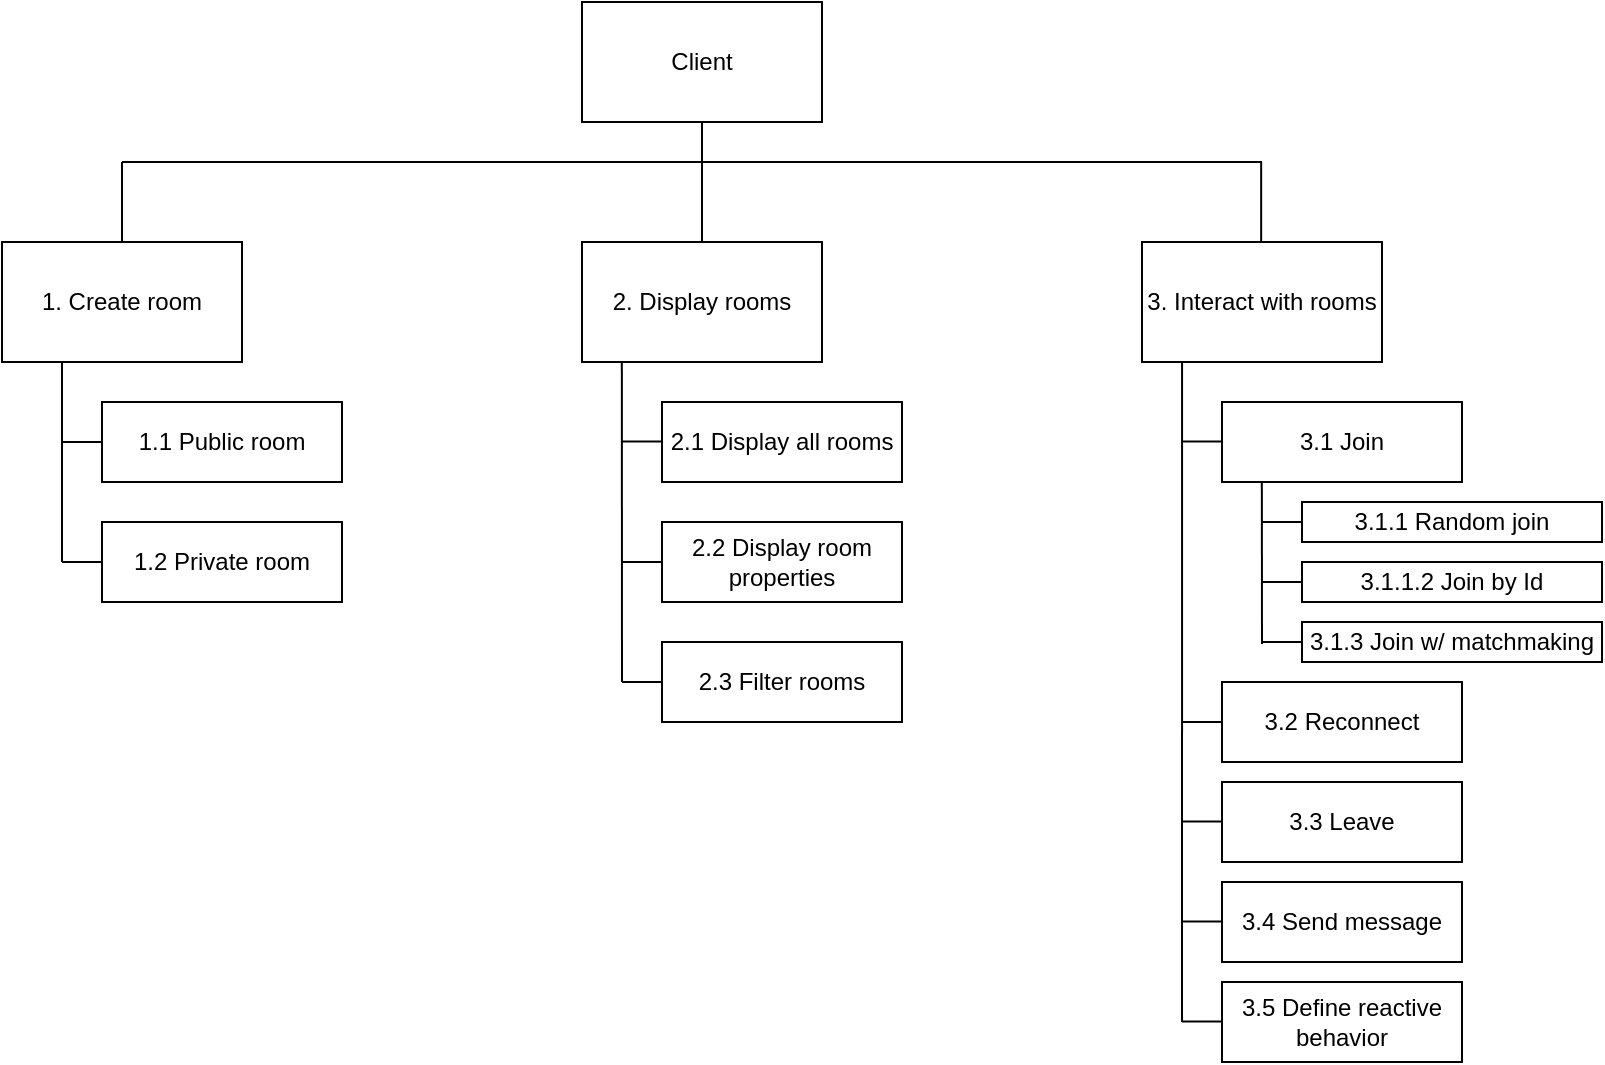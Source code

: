 <mxfile version="12.9.9" type="device"><diagram id="GsCMlygLtzNDIwBVUE0Q" name="Page-1"><mxGraphModel dx="868" dy="511" grid="1" gridSize="10" guides="1" tooltips="1" connect="1" arrows="1" fold="1" page="1" pageScale="1" pageWidth="827" pageHeight="1169" math="0" shadow="0"><root><mxCell id="0"/><mxCell id="1" parent="0"/><mxCell id="lBf_Agrll7DsL86jNMda-1" value="Client" style="rounded=0;whiteSpace=wrap;html=1;" vertex="1" parent="1"><mxGeometry x="300" y="10" width="120" height="60" as="geometry"/></mxCell><mxCell id="lBf_Agrll7DsL86jNMda-2" value="1. Create room" style="rounded=0;whiteSpace=wrap;html=1;" vertex="1" parent="1"><mxGeometry x="10" y="130" width="120" height="60" as="geometry"/></mxCell><mxCell id="lBf_Agrll7DsL86jNMda-3" value="2. Display rooms" style="rounded=0;whiteSpace=wrap;html=1;" vertex="1" parent="1"><mxGeometry x="300" y="130" width="120" height="60" as="geometry"/></mxCell><mxCell id="lBf_Agrll7DsL86jNMda-4" value="3. Interact with rooms" style="rounded=0;whiteSpace=wrap;html=1;" vertex="1" parent="1"><mxGeometry x="580" y="130" width="120" height="60" as="geometry"/></mxCell><mxCell id="lBf_Agrll7DsL86jNMda-7" value="1.1 Public room" style="rounded=0;whiteSpace=wrap;html=1;" vertex="1" parent="1"><mxGeometry x="60" y="210" width="120" height="40" as="geometry"/></mxCell><mxCell id="lBf_Agrll7DsL86jNMda-12" value="1.2 Private room" style="rounded=0;whiteSpace=wrap;html=1;" vertex="1" parent="1"><mxGeometry x="60" y="270" width="120" height="40" as="geometry"/></mxCell><mxCell id="lBf_Agrll7DsL86jNMda-13" value="2.1 Display all rooms" style="rounded=0;whiteSpace=wrap;html=1;" vertex="1" parent="1"><mxGeometry x="340" y="210" width="120" height="40" as="geometry"/></mxCell><mxCell id="lBf_Agrll7DsL86jNMda-14" value="2.2 Display room properties" style="rounded=0;whiteSpace=wrap;html=1;" vertex="1" parent="1"><mxGeometry x="340" y="270" width="120" height="40" as="geometry"/></mxCell><mxCell id="lBf_Agrll7DsL86jNMda-15" value="2.3 Filter rooms" style="rounded=0;whiteSpace=wrap;html=1;" vertex="1" parent="1"><mxGeometry x="340" y="330" width="120" height="40" as="geometry"/></mxCell><mxCell id="lBf_Agrll7DsL86jNMda-16" value="3.1 Join" style="rounded=0;whiteSpace=wrap;html=1;" vertex="1" parent="1"><mxGeometry x="620" y="210" width="120" height="40" as="geometry"/></mxCell><mxCell id="lBf_Agrll7DsL86jNMda-17" value="3.3 Leave&lt;span style=&quot;color: rgba(0 , 0 , 0 , 0) ; font-family: monospace ; font-size: 0px&quot;&gt;%3CmxGraphModel%3E%3Croot%3E%3CmxCell%20id%3D%220%22%2F%3E%3CmxCell%20id%3D%221%22%20parent%3D%220%22%2F%3E%3CmxCell%20id%3D%222%22%20value%3D%22Public%20room%22%20style%3D%22rounded%3D0%3BwhiteSpace%3Dwrap%3Bhtml%3D1%3B%22%20vertex%3D%221%22%20parent%3D%221%22%3E%3CmxGeometry%20x%3D%2280%22%20y%3D%22220%22%20width%3D%22120%22%20height%3D%2260%22%20as%3D%22geometry%22%2F%3E%3C%2FmxCell%3E%3C%2Froot%3E%3C%2FmxGraphModel%3E&lt;/span&gt;" style="rounded=0;whiteSpace=wrap;html=1;" vertex="1" parent="1"><mxGeometry x="620" y="400" width="120" height="40" as="geometry"/></mxCell><mxCell id="lBf_Agrll7DsL86jNMda-18" value="3.2 Reconnect" style="rounded=0;whiteSpace=wrap;html=1;" vertex="1" parent="1"><mxGeometry x="620" y="350" width="120" height="40" as="geometry"/></mxCell><mxCell id="lBf_Agrll7DsL86jNMda-19" value="3.4 Send message" style="rounded=0;whiteSpace=wrap;html=1;" vertex="1" parent="1"><mxGeometry x="620" y="450" width="120" height="40" as="geometry"/></mxCell><mxCell id="lBf_Agrll7DsL86jNMda-22" value="3.1.1 Random join" style="rounded=0;whiteSpace=wrap;html=1;" vertex="1" parent="1"><mxGeometry x="660" y="260" width="150" height="20" as="geometry"/></mxCell><mxCell id="lBf_Agrll7DsL86jNMda-24" value="3.1.1.2 Join by Id" style="rounded=0;whiteSpace=wrap;html=1;" vertex="1" parent="1"><mxGeometry x="660" y="290" width="150" height="20" as="geometry"/></mxCell><mxCell id="lBf_Agrll7DsL86jNMda-25" value="3.1.3 Join w/ matchmaking" style="rounded=0;whiteSpace=wrap;html=1;" vertex="1" parent="1"><mxGeometry x="660" y="320" width="150" height="20" as="geometry"/></mxCell><mxCell id="lBf_Agrll7DsL86jNMda-32" value="3.5 Define reactive behavior" style="rounded=0;whiteSpace=wrap;html=1;" vertex="1" parent="1"><mxGeometry x="620" y="500" width="120" height="40" as="geometry"/></mxCell><mxCell id="lBf_Agrll7DsL86jNMda-33" value="" style="endArrow=none;html=1;" edge="1" parent="1"><mxGeometry width="50" height="50" relative="1" as="geometry"><mxPoint x="70" y="90" as="sourcePoint"/><mxPoint x="640" y="90" as="targetPoint"/></mxGeometry></mxCell><mxCell id="lBf_Agrll7DsL86jNMda-34" value="" style="endArrow=none;html=1;exitX=0.5;exitY=1;exitDx=0;exitDy=0;entryX=0.5;entryY=0;entryDx=0;entryDy=0;" edge="1" parent="1" source="lBf_Agrll7DsL86jNMda-1" target="lBf_Agrll7DsL86jNMda-3"><mxGeometry width="50" height="50" relative="1" as="geometry"><mxPoint x="160" y="70" as="sourcePoint"/><mxPoint x="360" y="90" as="targetPoint"/></mxGeometry></mxCell><mxCell id="lBf_Agrll7DsL86jNMda-35" value="" style="endArrow=none;html=1;exitX=0.5;exitY=0;exitDx=0;exitDy=0;" edge="1" parent="1" source="lBf_Agrll7DsL86jNMda-2"><mxGeometry width="50" height="50" relative="1" as="geometry"><mxPoint x="170" y="180" as="sourcePoint"/><mxPoint x="70" y="90" as="targetPoint"/></mxGeometry></mxCell><mxCell id="lBf_Agrll7DsL86jNMda-36" value="" style="endArrow=none;html=1;exitX=0.5;exitY=0;exitDx=0;exitDy=0;" edge="1" parent="1"><mxGeometry width="50" height="50" relative="1" as="geometry"><mxPoint x="639.58" y="130" as="sourcePoint"/><mxPoint x="639.58" y="90" as="targetPoint"/></mxGeometry></mxCell><mxCell id="lBf_Agrll7DsL86jNMda-38" value="" style="endArrow=none;html=1;exitX=0.25;exitY=1;exitDx=0;exitDy=0;" edge="1" parent="1" source="lBf_Agrll7DsL86jNMda-2"><mxGeometry width="50" height="50" relative="1" as="geometry"><mxPoint x="60" y="410" as="sourcePoint"/><mxPoint x="40" y="290" as="targetPoint"/></mxGeometry></mxCell><mxCell id="lBf_Agrll7DsL86jNMda-39" value="" style="endArrow=none;html=1;exitX=0;exitY=0.5;exitDx=0;exitDy=0;" edge="1" parent="1" source="lBf_Agrll7DsL86jNMda-7"><mxGeometry width="50" height="50" relative="1" as="geometry"><mxPoint x="60" y="420" as="sourcePoint"/><mxPoint x="40" y="230" as="targetPoint"/></mxGeometry></mxCell><mxCell id="lBf_Agrll7DsL86jNMda-40" value="" style="endArrow=none;html=1;exitX=0;exitY=0.5;exitDx=0;exitDy=0;" edge="1" parent="1" source="lBf_Agrll7DsL86jNMda-12"><mxGeometry width="50" height="50" relative="1" as="geometry"><mxPoint x="70" y="240.0" as="sourcePoint"/><mxPoint x="40" y="290" as="targetPoint"/></mxGeometry></mxCell><mxCell id="lBf_Agrll7DsL86jNMda-41" value="" style="endArrow=none;html=1;exitX=0;exitY=0.5;exitDx=0;exitDy=0;" edge="1" parent="1"><mxGeometry width="50" height="50" relative="1" as="geometry"><mxPoint x="340" y="229.76" as="sourcePoint"/><mxPoint x="320" y="229.76" as="targetPoint"/></mxGeometry></mxCell><mxCell id="lBf_Agrll7DsL86jNMda-42" value="" style="endArrow=none;html=1;exitX=0;exitY=0.5;exitDx=0;exitDy=0;" edge="1" parent="1"><mxGeometry width="50" height="50" relative="1" as="geometry"><mxPoint x="340" y="290.0" as="sourcePoint"/><mxPoint x="320" y="290.0" as="targetPoint"/></mxGeometry></mxCell><mxCell id="lBf_Agrll7DsL86jNMda-43" value="" style="endArrow=none;html=1;exitX=0;exitY=0.5;exitDx=0;exitDy=0;" edge="1" parent="1"><mxGeometry width="50" height="50" relative="1" as="geometry"><mxPoint x="340" y="350" as="sourcePoint"/><mxPoint x="320" y="350" as="targetPoint"/></mxGeometry></mxCell><mxCell id="lBf_Agrll7DsL86jNMda-44" value="" style="endArrow=none;html=1;exitX=0;exitY=0.5;exitDx=0;exitDy=0;" edge="1" parent="1"><mxGeometry width="50" height="50" relative="1" as="geometry"><mxPoint x="620" y="229.76" as="sourcePoint"/><mxPoint x="600" y="229.76" as="targetPoint"/></mxGeometry></mxCell><mxCell id="lBf_Agrll7DsL86jNMda-45" value="" style="endArrow=none;html=1;exitX=0;exitY=0.5;exitDx=0;exitDy=0;" edge="1" parent="1"><mxGeometry width="50" height="50" relative="1" as="geometry"><mxPoint x="620" y="370" as="sourcePoint"/><mxPoint x="600" y="370" as="targetPoint"/></mxGeometry></mxCell><mxCell id="lBf_Agrll7DsL86jNMda-46" value="" style="endArrow=none;html=1;exitX=0;exitY=0.5;exitDx=0;exitDy=0;" edge="1" parent="1"><mxGeometry width="50" height="50" relative="1" as="geometry"><mxPoint x="620" y="419.76" as="sourcePoint"/><mxPoint x="600" y="419.76" as="targetPoint"/></mxGeometry></mxCell><mxCell id="lBf_Agrll7DsL86jNMda-47" value="" style="endArrow=none;html=1;exitX=0;exitY=0.5;exitDx=0;exitDy=0;" edge="1" parent="1"><mxGeometry width="50" height="50" relative="1" as="geometry"><mxPoint x="620" y="469.76" as="sourcePoint"/><mxPoint x="600" y="469.76" as="targetPoint"/></mxGeometry></mxCell><mxCell id="lBf_Agrll7DsL86jNMda-48" value="" style="endArrow=none;html=1;entryX=0.167;entryY=1;entryDx=0;entryDy=0;entryPerimeter=0;" edge="1" parent="1" target="lBf_Agrll7DsL86jNMda-4"><mxGeometry width="50" height="50" relative="1" as="geometry"><mxPoint x="600" y="520" as="sourcePoint"/><mxPoint x="590" y="260" as="targetPoint"/></mxGeometry></mxCell><mxCell id="lBf_Agrll7DsL86jNMda-49" value="" style="endArrow=none;html=1;exitX=0;exitY=0.5;exitDx=0;exitDy=0;" edge="1" parent="1"><mxGeometry width="50" height="50" relative="1" as="geometry"><mxPoint x="620" y="519.76" as="sourcePoint"/><mxPoint x="600" y="519.76" as="targetPoint"/></mxGeometry></mxCell><mxCell id="lBf_Agrll7DsL86jNMda-50" value="" style="endArrow=none;html=1;entryX=0.166;entryY=0.992;entryDx=0;entryDy=0;entryPerimeter=0;" edge="1" parent="1" target="lBf_Agrll7DsL86jNMda-3"><mxGeometry width="50" height="50" relative="1" as="geometry"><mxPoint x="320" y="350" as="sourcePoint"/><mxPoint x="318" y="210" as="targetPoint"/></mxGeometry></mxCell><mxCell id="lBf_Agrll7DsL86jNMda-51" value="" style="endArrow=none;html=1;" edge="1" parent="1"><mxGeometry width="50" height="50" relative="1" as="geometry"><mxPoint x="640" y="331" as="sourcePoint"/><mxPoint x="639.92" y="250" as="targetPoint"/></mxGeometry></mxCell><mxCell id="lBf_Agrll7DsL86jNMda-52" value="" style="endArrow=none;html=1;exitX=0;exitY=0.5;exitDx=0;exitDy=0;" edge="1" parent="1"><mxGeometry width="50" height="50" relative="1" as="geometry"><mxPoint x="660" y="330" as="sourcePoint"/><mxPoint x="640" y="330" as="targetPoint"/></mxGeometry></mxCell><mxCell id="lBf_Agrll7DsL86jNMda-54" value="" style="endArrow=none;html=1;entryX=0;entryY=0.5;entryDx=0;entryDy=0;" edge="1" parent="1"><mxGeometry width="50" height="50" relative="1" as="geometry"><mxPoint x="640" y="300" as="sourcePoint"/><mxPoint x="660" y="300" as="targetPoint"/></mxGeometry></mxCell><mxCell id="lBf_Agrll7DsL86jNMda-55" value="" style="endArrow=none;html=1;entryX=0;entryY=0.5;entryDx=0;entryDy=0;" edge="1" parent="1"><mxGeometry width="50" height="50" relative="1" as="geometry"><mxPoint x="640" y="270" as="sourcePoint"/><mxPoint x="660" y="270" as="targetPoint"/></mxGeometry></mxCell></root></mxGraphModel></diagram></mxfile>